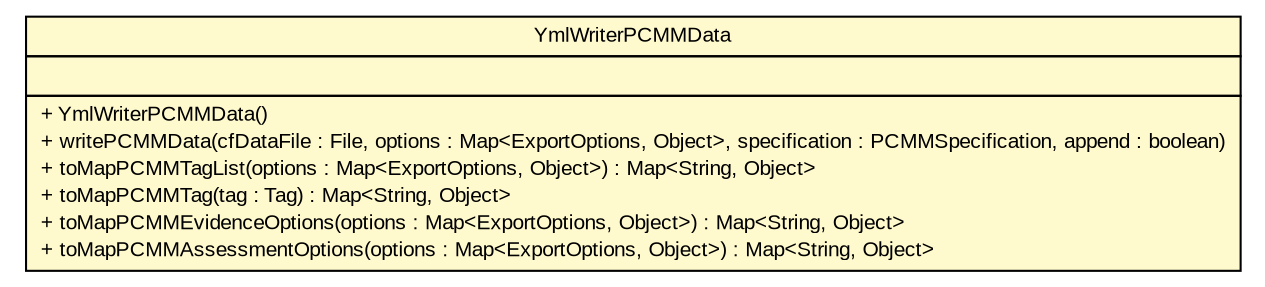 #!/usr/local/bin/dot
#
# Class diagram 
# Generated by UMLGraph version R5_6-24-gf6e263 (http://www.umlgraph.org/)
#

digraph G {
	edge [fontname="arial",fontsize=10,labelfontname="arial",labelfontsize=10];
	node [fontname="arial",fontsize=10,shape=plaintext];
	nodesep=0.25;
	ranksep=0.5;
	// gov.sandia.cf.application.configuration.pcmm.YmlWriterPCMMData
	c460826 [label=<<table title="gov.sandia.cf.application.configuration.pcmm.YmlWriterPCMMData" border="0" cellborder="1" cellspacing="0" cellpadding="2" port="p" bgcolor="lemonChiffon" href="./YmlWriterPCMMData.html">
		<tr><td><table border="0" cellspacing="0" cellpadding="1">
<tr><td align="center" balign="center"> YmlWriterPCMMData </td></tr>
		</table></td></tr>
		<tr><td><table border="0" cellspacing="0" cellpadding="1">
<tr><td align="left" balign="left">  </td></tr>
		</table></td></tr>
		<tr><td><table border="0" cellspacing="0" cellpadding="1">
<tr><td align="left" balign="left"> + YmlWriterPCMMData() </td></tr>
<tr><td align="left" balign="left"> + writePCMMData(cfDataFile : File, options : Map&lt;ExportOptions, Object&gt;, specification : PCMMSpecification, append : boolean) </td></tr>
<tr><td align="left" balign="left"> + toMapPCMMTagList(options : Map&lt;ExportOptions, Object&gt;) : Map&lt;String, Object&gt; </td></tr>
<tr><td align="left" balign="left"> + toMapPCMMTag(tag : Tag) : Map&lt;String, Object&gt; </td></tr>
<tr><td align="left" balign="left"> + toMapPCMMEvidenceOptions(options : Map&lt;ExportOptions, Object&gt;) : Map&lt;String, Object&gt; </td></tr>
<tr><td align="left" balign="left"> + toMapPCMMAssessmentOptions(options : Map&lt;ExportOptions, Object&gt;) : Map&lt;String, Object&gt; </td></tr>
		</table></td></tr>
		</table>>, URL="./YmlWriterPCMMData.html", fontname="arial", fontcolor="black", fontsize=10.0];
}

